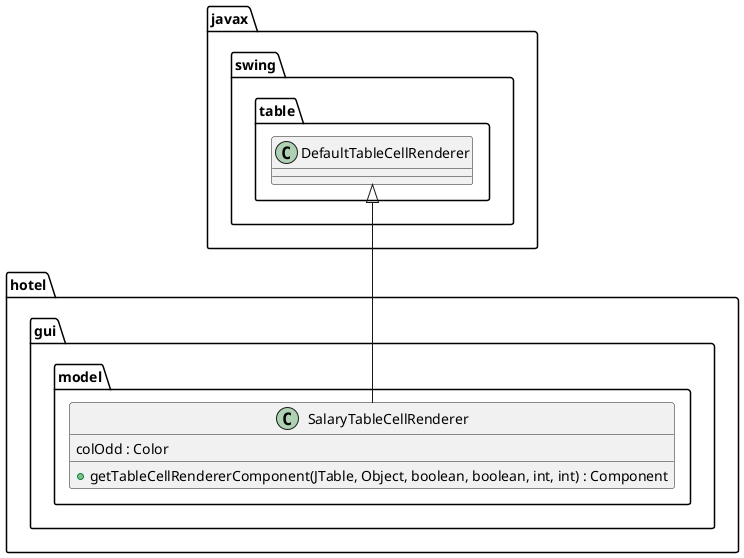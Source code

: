 @startuml

class hotel.gui.model.SalaryTableCellRenderer {
    colOdd : Color
    + getTableCellRendererComponent(JTable, Object, boolean, boolean, int, int) : Component
}

javax.swing.table.DefaultTableCellRenderer <|-- hotel.gui.model.SalaryTableCellRenderer

@enduml